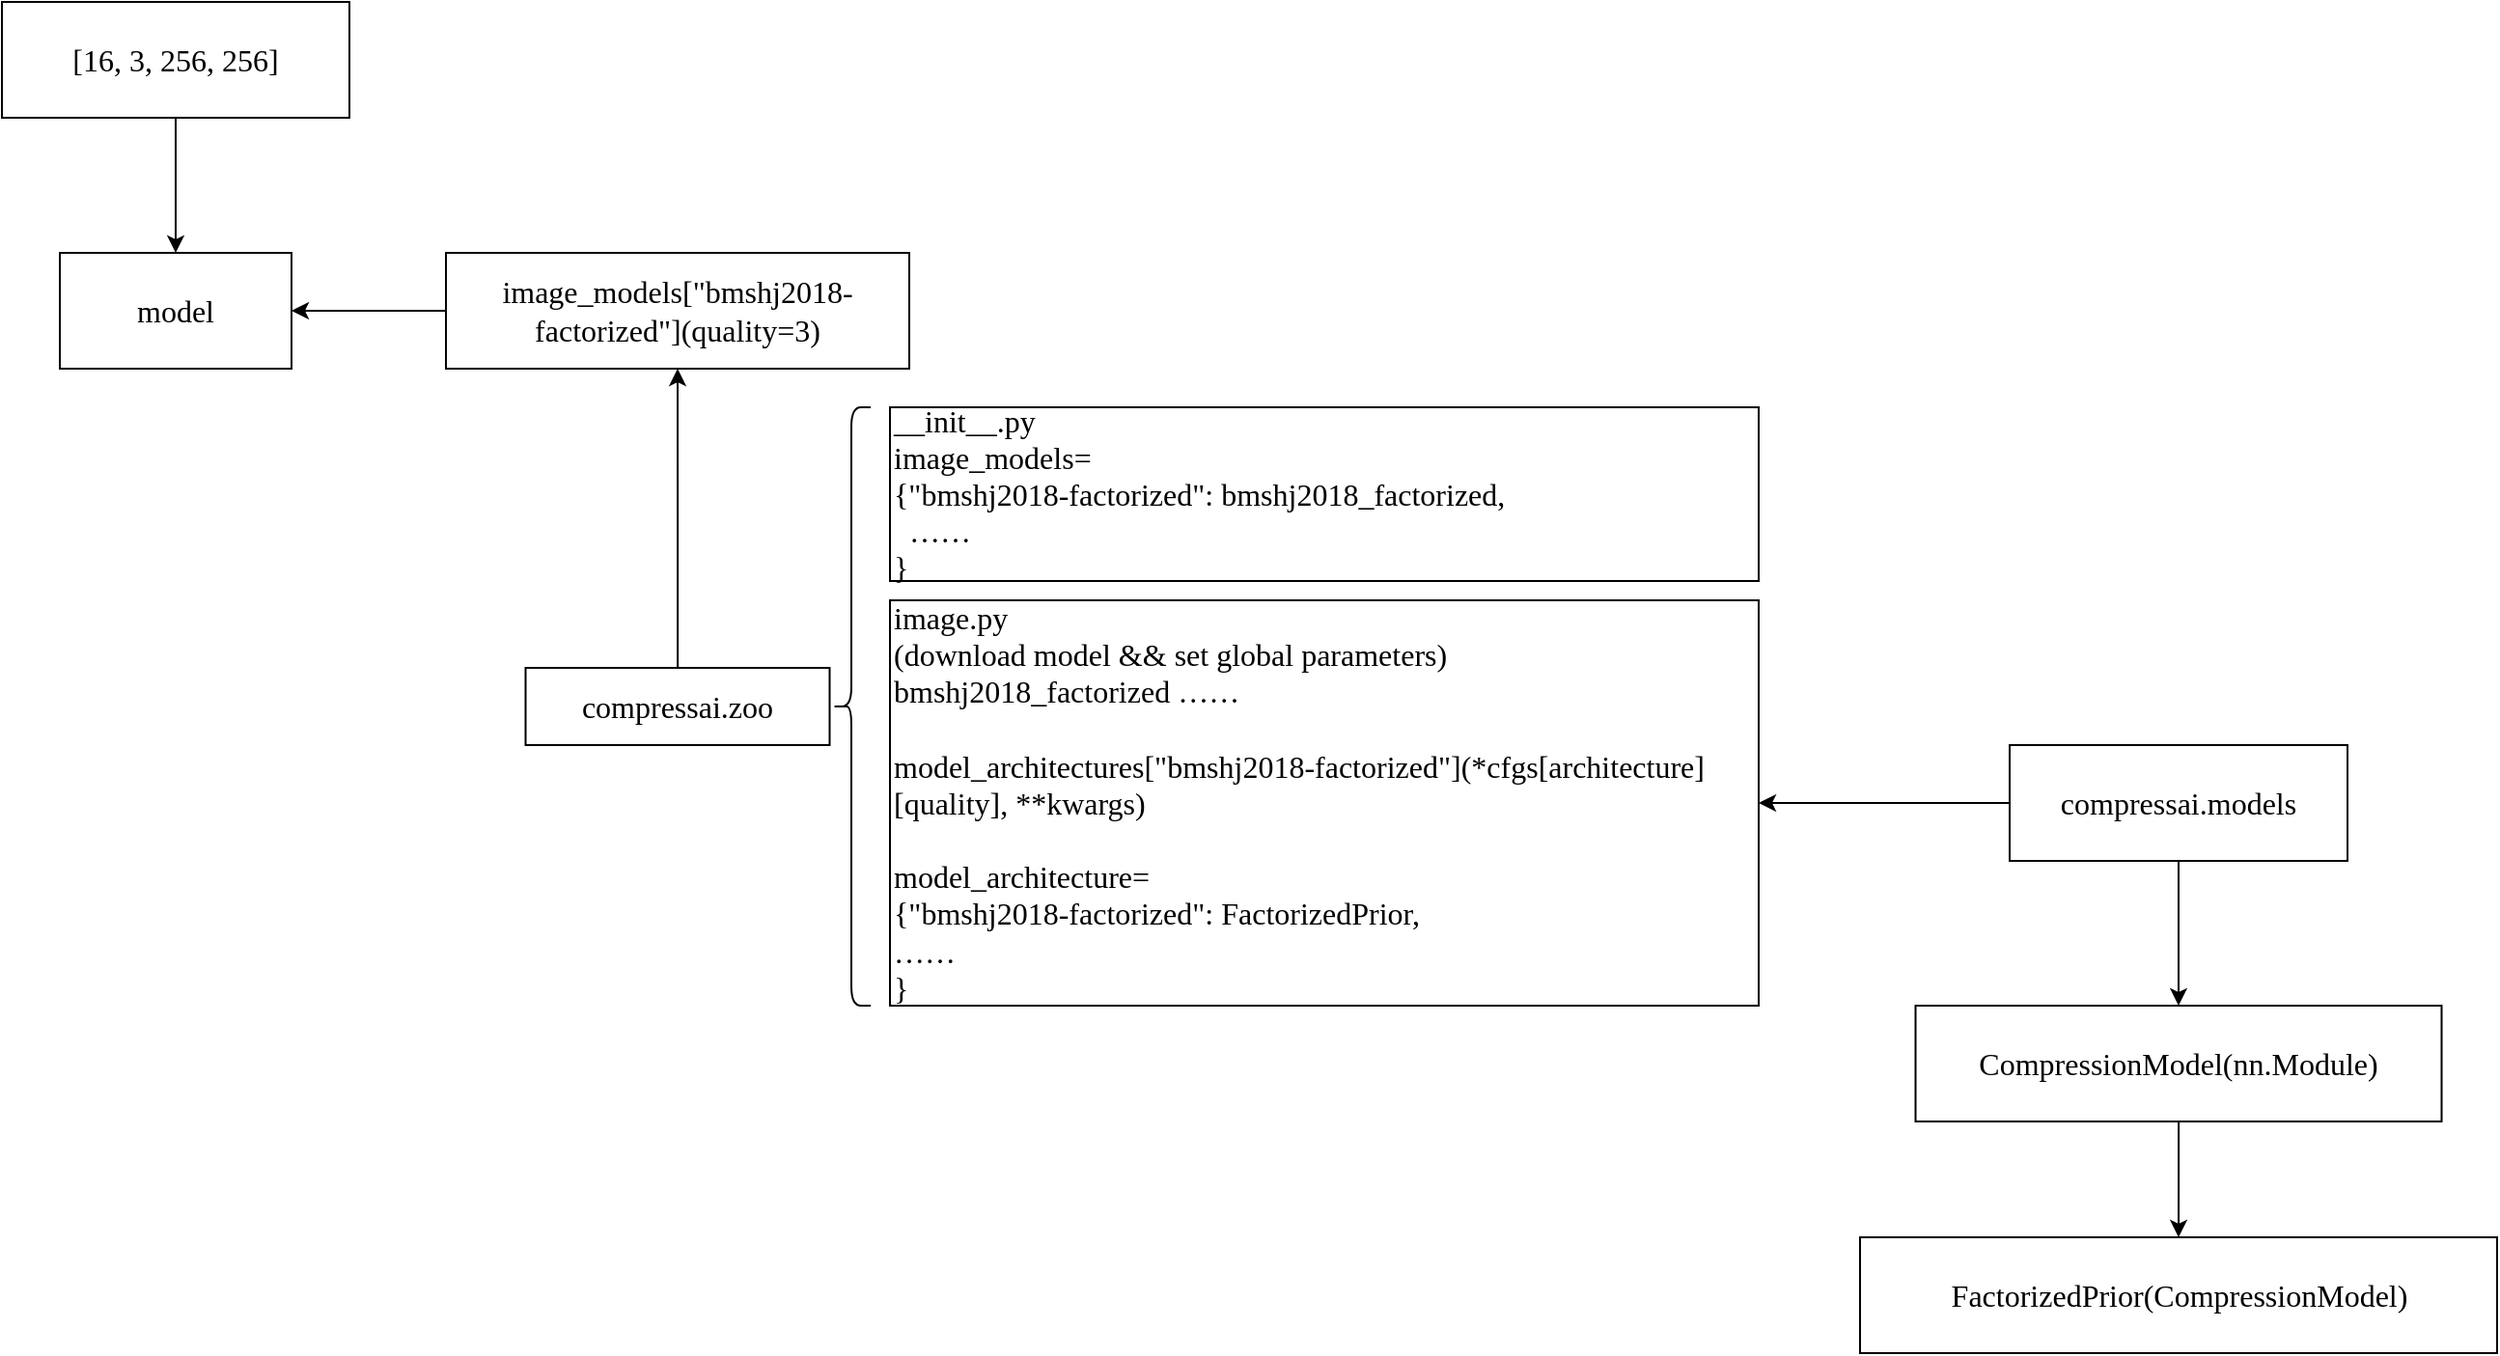 <mxfile version="20.0.3" type="github">
  <diagram id="2_RPqlqdWzfG0cwzjeVh" name="Page-1">
    <mxGraphModel dx="1349" dy="977" grid="1" gridSize="10" guides="1" tooltips="1" connect="1" arrows="1" fold="1" page="1" pageScale="1" pageWidth="827" pageHeight="1169" math="0" shadow="0">
      <root>
        <mxCell id="0" />
        <mxCell id="1" parent="0" />
        <mxCell id="9_yFKXLl_1HZHt2PYPIF-3" value="" style="edgeStyle=orthogonalEdgeStyle;rounded=0;orthogonalLoop=1;jettySize=auto;html=1;fontFamily=Lucida Console;fontSize=16;" edge="1" parent="1" source="9_yFKXLl_1HZHt2PYPIF-1" target="9_yFKXLl_1HZHt2PYPIF-2">
          <mxGeometry relative="1" as="geometry" />
        </mxCell>
        <mxCell id="9_yFKXLl_1HZHt2PYPIF-1" value="[16, 3, 256, 256]" style="whiteSpace=wrap;html=1;fontFamily=Lucida Console;fontSize=16;" vertex="1" parent="1">
          <mxGeometry x="40" y="210" width="180" height="60" as="geometry" />
        </mxCell>
        <mxCell id="9_yFKXLl_1HZHt2PYPIF-2" value="model" style="whiteSpace=wrap;html=1;fontSize=16;fontFamily=Lucida Console;" vertex="1" parent="1">
          <mxGeometry x="70" y="340" width="120" height="60" as="geometry" />
        </mxCell>
        <mxCell id="9_yFKXLl_1HZHt2PYPIF-6" value="" style="edgeStyle=orthogonalEdgeStyle;rounded=0;orthogonalLoop=1;jettySize=auto;html=1;fontFamily=Lucida Console;fontSize=16;" edge="1" parent="1" source="9_yFKXLl_1HZHt2PYPIF-4" target="9_yFKXLl_1HZHt2PYPIF-2">
          <mxGeometry relative="1" as="geometry" />
        </mxCell>
        <mxCell id="9_yFKXLl_1HZHt2PYPIF-4" value="image_models[&quot;bmshj2018-factorized&lt;span style=&quot;background-color: initial;&quot;&gt;&quot;](quality=3)&lt;/span&gt;" style="whiteSpace=wrap;html=1;fontSize=16;fontFamily=Lucida Console;" vertex="1" parent="1">
          <mxGeometry x="270" y="340" width="240" height="60" as="geometry" />
        </mxCell>
        <mxCell id="9_yFKXLl_1HZHt2PYPIF-9" value="" style="edgeStyle=orthogonalEdgeStyle;rounded=0;orthogonalLoop=1;jettySize=auto;html=1;fontFamily=Lucida Console;fontSize=16;" edge="1" parent="1" source="9_yFKXLl_1HZHt2PYPIF-7" target="9_yFKXLl_1HZHt2PYPIF-4">
          <mxGeometry relative="1" as="geometry" />
        </mxCell>
        <mxCell id="9_yFKXLl_1HZHt2PYPIF-7" value="compressai.zoo&lt;br&gt;" style="whiteSpace=wrap;html=1;fontSize=16;fontFamily=Lucida Console;" vertex="1" parent="1">
          <mxGeometry x="311.25" y="555" width="157.5" height="40" as="geometry" />
        </mxCell>
        <mxCell id="9_yFKXLl_1HZHt2PYPIF-10" value="" style="shape=curlyBracket;whiteSpace=wrap;html=1;rounded=1;fontFamily=Lucida Console;fontSize=16;size=0.5;" vertex="1" parent="1">
          <mxGeometry x="470" y="420" width="20" height="310" as="geometry" />
        </mxCell>
        <mxCell id="9_yFKXLl_1HZHt2PYPIF-11" value="__init__.py&lt;br&gt;image_models=&lt;br&gt;{&quot;bmshj2018-factorized&quot;: bmshj2018_factorized, &lt;br&gt;&amp;nbsp; ……&lt;br&gt;}" style="whiteSpace=wrap;html=1;fontFamily=Lucida Console;fontSize=16;align=left;" vertex="1" parent="1">
          <mxGeometry x="500" y="420" width="450" height="90" as="geometry" />
        </mxCell>
        <mxCell id="9_yFKXLl_1HZHt2PYPIF-12" value="image.py &lt;br&gt;(download model &amp;amp;&amp;amp; set global parameters)&lt;br&gt;bmshj2018_factorized ……&lt;br&gt;&lt;br&gt;model_architectures[&quot;bmshj2018-factorized&quot;](*cfgs[architecture][quality], **kwargs)&lt;br&gt;&lt;br&gt;model_architecture=&lt;br&gt;{&quot;bmshj2018-factorized&quot;: FactorizedPrior,&lt;br&gt;……&lt;br&gt;}" style="whiteSpace=wrap;html=1;fontFamily=Lucida Console;fontSize=16;align=left;" vertex="1" parent="1">
          <mxGeometry x="500" y="520" width="450" height="210" as="geometry" />
        </mxCell>
        <mxCell id="9_yFKXLl_1HZHt2PYPIF-15" style="edgeStyle=orthogonalEdgeStyle;rounded=0;orthogonalLoop=1;jettySize=auto;html=1;entryX=1;entryY=0.5;entryDx=0;entryDy=0;fontFamily=Lucida Console;fontSize=16;" edge="1" parent="1" source="9_yFKXLl_1HZHt2PYPIF-13" target="9_yFKXLl_1HZHt2PYPIF-12">
          <mxGeometry relative="1" as="geometry" />
        </mxCell>
        <mxCell id="9_yFKXLl_1HZHt2PYPIF-20" style="edgeStyle=orthogonalEdgeStyle;rounded=0;orthogonalLoop=1;jettySize=auto;html=1;entryX=0.5;entryY=0;entryDx=0;entryDy=0;fontFamily=Lucida Console;fontSize=16;" edge="1" parent="1" source="9_yFKXLl_1HZHt2PYPIF-13" target="9_yFKXLl_1HZHt2PYPIF-18">
          <mxGeometry relative="1" as="geometry" />
        </mxCell>
        <mxCell id="9_yFKXLl_1HZHt2PYPIF-13" value="compressai.models" style="whiteSpace=wrap;html=1;fontSize=16;fontFamily=Lucida Console;align=center;" vertex="1" parent="1">
          <mxGeometry x="1080" y="595" width="175" height="60" as="geometry" />
        </mxCell>
        <mxCell id="9_yFKXLl_1HZHt2PYPIF-16" value="FactorizedPrior(CompressionModel)" style="whiteSpace=wrap;html=1;fontSize=16;fontFamily=Lucida Console;" vertex="1" parent="1">
          <mxGeometry x="1002.5" y="850" width="330" height="60" as="geometry" />
        </mxCell>
        <mxCell id="9_yFKXLl_1HZHt2PYPIF-21" style="edgeStyle=orthogonalEdgeStyle;rounded=0;orthogonalLoop=1;jettySize=auto;html=1;entryX=0.5;entryY=0;entryDx=0;entryDy=0;fontFamily=Lucida Console;fontSize=16;" edge="1" parent="1" source="9_yFKXLl_1HZHt2PYPIF-18" target="9_yFKXLl_1HZHt2PYPIF-16">
          <mxGeometry relative="1" as="geometry" />
        </mxCell>
        <mxCell id="9_yFKXLl_1HZHt2PYPIF-18" value="CompressionModel(nn.Module)" style="whiteSpace=wrap;html=1;fontSize=16;fontFamily=Lucida Console;" vertex="1" parent="1">
          <mxGeometry x="1031.25" y="730" width="272.5" height="60" as="geometry" />
        </mxCell>
      </root>
    </mxGraphModel>
  </diagram>
</mxfile>
